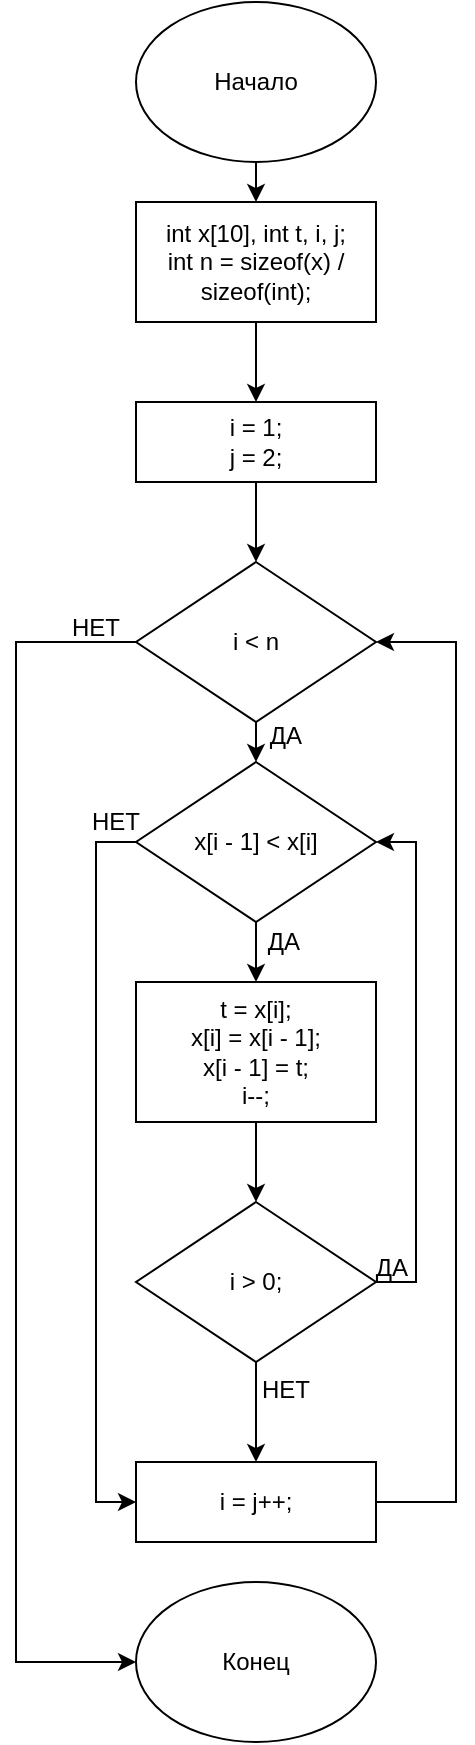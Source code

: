 <mxfile version="14.0.1" type="github">
  <diagram id="S476V2MaYOEgtNQLf-0Z" name="Page-1">
    <mxGraphModel dx="782" dy="469" grid="1" gridSize="10" guides="1" tooltips="1" connect="1" arrows="1" fold="1" page="1" pageScale="1" pageWidth="827" pageHeight="1169" math="0" shadow="0">
      <root>
        <mxCell id="0" />
        <mxCell id="1" parent="0" />
        <mxCell id="8IKuqq0BKS_zw-oYmEkh-10" style="edgeStyle=orthogonalEdgeStyle;rounded=0;orthogonalLoop=1;jettySize=auto;html=1;exitX=0.5;exitY=1;exitDx=0;exitDy=0;entryX=0.5;entryY=0;entryDx=0;entryDy=0;" edge="1" parent="1" source="8IKuqq0BKS_zw-oYmEkh-1" target="8IKuqq0BKS_zw-oYmEkh-2">
          <mxGeometry relative="1" as="geometry" />
        </mxCell>
        <mxCell id="8IKuqq0BKS_zw-oYmEkh-1" value="" style="ellipse;whiteSpace=wrap;html=1;" vertex="1" parent="1">
          <mxGeometry x="240" y="40" width="120" height="80" as="geometry" />
        </mxCell>
        <mxCell id="8IKuqq0BKS_zw-oYmEkh-11" style="edgeStyle=orthogonalEdgeStyle;rounded=0;orthogonalLoop=1;jettySize=auto;html=1;exitX=0.5;exitY=1;exitDx=0;exitDy=0;entryX=0.5;entryY=0;entryDx=0;entryDy=0;" edge="1" parent="1" source="8IKuqq0BKS_zw-oYmEkh-2" target="8IKuqq0BKS_zw-oYmEkh-3">
          <mxGeometry relative="1" as="geometry" />
        </mxCell>
        <mxCell id="8IKuqq0BKS_zw-oYmEkh-2" value="" style="rounded=0;whiteSpace=wrap;html=1;" vertex="1" parent="1">
          <mxGeometry x="240" y="140" width="120" height="60" as="geometry" />
        </mxCell>
        <mxCell id="8IKuqq0BKS_zw-oYmEkh-12" style="edgeStyle=orthogonalEdgeStyle;rounded=0;orthogonalLoop=1;jettySize=auto;html=1;exitX=0.5;exitY=1;exitDx=0;exitDy=0;entryX=0.5;entryY=0;entryDx=0;entryDy=0;" edge="1" parent="1" source="8IKuqq0BKS_zw-oYmEkh-3" target="8IKuqq0BKS_zw-oYmEkh-4">
          <mxGeometry relative="1" as="geometry" />
        </mxCell>
        <mxCell id="8IKuqq0BKS_zw-oYmEkh-3" value="" style="rounded=0;whiteSpace=wrap;html=1;" vertex="1" parent="1">
          <mxGeometry x="240" y="240" width="120" height="40" as="geometry" />
        </mxCell>
        <mxCell id="8IKuqq0BKS_zw-oYmEkh-14" style="edgeStyle=orthogonalEdgeStyle;rounded=0;orthogonalLoop=1;jettySize=auto;html=1;exitX=0;exitY=0.5;exitDx=0;exitDy=0;entryX=0;entryY=0.5;entryDx=0;entryDy=0;" edge="1" parent="1" source="8IKuqq0BKS_zw-oYmEkh-4" target="8IKuqq0BKS_zw-oYmEkh-9">
          <mxGeometry relative="1" as="geometry">
            <Array as="points">
              <mxPoint x="180" y="360" />
              <mxPoint x="180" y="870" />
            </Array>
          </mxGeometry>
        </mxCell>
        <mxCell id="8IKuqq0BKS_zw-oYmEkh-19" style="edgeStyle=orthogonalEdgeStyle;rounded=0;orthogonalLoop=1;jettySize=auto;html=1;exitX=0.5;exitY=1;exitDx=0;exitDy=0;entryX=0.5;entryY=0;entryDx=0;entryDy=0;" edge="1" parent="1" source="8IKuqq0BKS_zw-oYmEkh-4" target="8IKuqq0BKS_zw-oYmEkh-18">
          <mxGeometry relative="1" as="geometry" />
        </mxCell>
        <mxCell id="8IKuqq0BKS_zw-oYmEkh-4" value="" style="rhombus;whiteSpace=wrap;html=1;" vertex="1" parent="1">
          <mxGeometry x="240" y="320" width="120" height="80" as="geometry" />
        </mxCell>
        <mxCell id="8IKuqq0BKS_zw-oYmEkh-15" style="edgeStyle=orthogonalEdgeStyle;rounded=0;orthogonalLoop=1;jettySize=auto;html=1;exitX=0.5;exitY=1;exitDx=0;exitDy=0;entryX=0.5;entryY=0;entryDx=0;entryDy=0;" edge="1" parent="1" source="8IKuqq0BKS_zw-oYmEkh-5" target="8IKuqq0BKS_zw-oYmEkh-7">
          <mxGeometry relative="1" as="geometry" />
        </mxCell>
        <mxCell id="8IKuqq0BKS_zw-oYmEkh-5" value="" style="rounded=0;whiteSpace=wrap;html=1;" vertex="1" parent="1">
          <mxGeometry x="240" y="530" width="120" height="70" as="geometry" />
        </mxCell>
        <mxCell id="8IKuqq0BKS_zw-oYmEkh-6" style="edgeStyle=orthogonalEdgeStyle;rounded=0;orthogonalLoop=1;jettySize=auto;html=1;exitX=0.5;exitY=1;exitDx=0;exitDy=0;" edge="1" parent="1" source="8IKuqq0BKS_zw-oYmEkh-5" target="8IKuqq0BKS_zw-oYmEkh-5">
          <mxGeometry relative="1" as="geometry" />
        </mxCell>
        <mxCell id="8IKuqq0BKS_zw-oYmEkh-23" style="edgeStyle=orthogonalEdgeStyle;rounded=0;orthogonalLoop=1;jettySize=auto;html=1;exitX=0.5;exitY=1;exitDx=0;exitDy=0;entryX=0.5;entryY=0;entryDx=0;entryDy=0;" edge="1" parent="1" source="8IKuqq0BKS_zw-oYmEkh-7" target="8IKuqq0BKS_zw-oYmEkh-8">
          <mxGeometry relative="1" as="geometry" />
        </mxCell>
        <mxCell id="8IKuqq0BKS_zw-oYmEkh-24" style="edgeStyle=orthogonalEdgeStyle;rounded=0;orthogonalLoop=1;jettySize=auto;html=1;exitX=1;exitY=0.5;exitDx=0;exitDy=0;entryX=1;entryY=0.5;entryDx=0;entryDy=0;" edge="1" parent="1" source="8IKuqq0BKS_zw-oYmEkh-7" target="8IKuqq0BKS_zw-oYmEkh-18">
          <mxGeometry relative="1" as="geometry" />
        </mxCell>
        <mxCell id="8IKuqq0BKS_zw-oYmEkh-7" value="" style="rhombus;whiteSpace=wrap;html=1;" vertex="1" parent="1">
          <mxGeometry x="240" y="640" width="120" height="80" as="geometry" />
        </mxCell>
        <mxCell id="8IKuqq0BKS_zw-oYmEkh-22" style="edgeStyle=orthogonalEdgeStyle;rounded=0;orthogonalLoop=1;jettySize=auto;html=1;exitX=1;exitY=0.5;exitDx=0;exitDy=0;entryX=1;entryY=0.5;entryDx=0;entryDy=0;" edge="1" parent="1" source="8IKuqq0BKS_zw-oYmEkh-8" target="8IKuqq0BKS_zw-oYmEkh-4">
          <mxGeometry relative="1" as="geometry">
            <Array as="points">
              <mxPoint x="400" y="790" />
              <mxPoint x="400" y="360" />
            </Array>
          </mxGeometry>
        </mxCell>
        <mxCell id="8IKuqq0BKS_zw-oYmEkh-8" value="" style="rounded=0;whiteSpace=wrap;html=1;" vertex="1" parent="1">
          <mxGeometry x="240" y="770" width="120" height="40" as="geometry" />
        </mxCell>
        <mxCell id="8IKuqq0BKS_zw-oYmEkh-9" value="" style="ellipse;whiteSpace=wrap;html=1;" vertex="1" parent="1">
          <mxGeometry x="240" y="830" width="120" height="80" as="geometry" />
        </mxCell>
        <mxCell id="8IKuqq0BKS_zw-oYmEkh-20" style="edgeStyle=orthogonalEdgeStyle;rounded=0;orthogonalLoop=1;jettySize=auto;html=1;exitX=0.5;exitY=1;exitDx=0;exitDy=0;entryX=0.5;entryY=0;entryDx=0;entryDy=0;" edge="1" parent="1" source="8IKuqq0BKS_zw-oYmEkh-18" target="8IKuqq0BKS_zw-oYmEkh-5">
          <mxGeometry relative="1" as="geometry" />
        </mxCell>
        <mxCell id="8IKuqq0BKS_zw-oYmEkh-21" style="edgeStyle=orthogonalEdgeStyle;rounded=0;orthogonalLoop=1;jettySize=auto;html=1;exitX=0;exitY=0.5;exitDx=0;exitDy=0;entryX=0;entryY=0.5;entryDx=0;entryDy=0;" edge="1" parent="1" source="8IKuqq0BKS_zw-oYmEkh-18" target="8IKuqq0BKS_zw-oYmEkh-8">
          <mxGeometry relative="1" as="geometry" />
        </mxCell>
        <mxCell id="8IKuqq0BKS_zw-oYmEkh-18" value="" style="rhombus;whiteSpace=wrap;html=1;" vertex="1" parent="1">
          <mxGeometry x="240" y="420" width="120" height="80" as="geometry" />
        </mxCell>
        <mxCell id="8IKuqq0BKS_zw-oYmEkh-25" value="Начало" style="text;html=1;strokeColor=none;fillColor=none;align=center;verticalAlign=middle;whiteSpace=wrap;rounded=0;" vertex="1" parent="1">
          <mxGeometry x="250" y="70" width="100" height="20" as="geometry" />
        </mxCell>
        <mxCell id="8IKuqq0BKS_zw-oYmEkh-26" value="int x[10], int t, i, j;&lt;br&gt;int n = sizeof(x) / sizeof(int);" style="text;html=1;strokeColor=none;fillColor=none;align=center;verticalAlign=middle;whiteSpace=wrap;rounded=0;" vertex="1" parent="1">
          <mxGeometry x="240" y="140" width="120" height="60" as="geometry" />
        </mxCell>
        <mxCell id="8IKuqq0BKS_zw-oYmEkh-27" value="&lt;div&gt;i = 1;&lt;/div&gt;&lt;div&gt;&lt;span&gt;	&lt;/span&gt;j = 2;&lt;/div&gt;" style="text;html=1;strokeColor=none;fillColor=none;align=center;verticalAlign=middle;whiteSpace=wrap;rounded=0;" vertex="1" parent="1">
          <mxGeometry x="240" y="240" width="120" height="40" as="geometry" />
        </mxCell>
        <mxCell id="8IKuqq0BKS_zw-oYmEkh-28" value="i &amp;lt; n" style="text;html=1;strokeColor=none;fillColor=none;align=center;verticalAlign=middle;whiteSpace=wrap;rounded=0;" vertex="1" parent="1">
          <mxGeometry x="260" y="350" width="80" height="20" as="geometry" />
        </mxCell>
        <mxCell id="8IKuqq0BKS_zw-oYmEkh-29" value="x[i - 1] &amp;lt; x[i]" style="text;html=1;strokeColor=none;fillColor=none;align=center;verticalAlign=middle;whiteSpace=wrap;rounded=0;" vertex="1" parent="1">
          <mxGeometry x="260" y="450" width="80" height="20" as="geometry" />
        </mxCell>
        <mxCell id="8IKuqq0BKS_zw-oYmEkh-30" value="&lt;div&gt;t = x[i];&lt;/div&gt;&lt;div&gt;&lt;span&gt;			&lt;/span&gt;x[i] = x[i - 1];&lt;/div&gt;&lt;div&gt;&lt;span&gt;			&lt;/span&gt;x[i - 1] = t;&lt;/div&gt;&lt;div&gt;&lt;span&gt;			&lt;/span&gt;i--;&lt;/div&gt;" style="text;html=1;strokeColor=none;fillColor=none;align=center;verticalAlign=middle;whiteSpace=wrap;rounded=0;" vertex="1" parent="1">
          <mxGeometry x="240" y="530" width="120" height="70" as="geometry" />
        </mxCell>
        <mxCell id="8IKuqq0BKS_zw-oYmEkh-31" value="i &amp;gt; 0;" style="text;html=1;strokeColor=none;fillColor=none;align=center;verticalAlign=middle;whiteSpace=wrap;rounded=0;" vertex="1" parent="1">
          <mxGeometry x="260" y="670" width="80" height="20" as="geometry" />
        </mxCell>
        <mxCell id="8IKuqq0BKS_zw-oYmEkh-32" value="i = j++;" style="text;html=1;strokeColor=none;fillColor=none;align=center;verticalAlign=middle;whiteSpace=wrap;rounded=0;" vertex="1" parent="1">
          <mxGeometry x="240" y="770" width="120" height="40" as="geometry" />
        </mxCell>
        <mxCell id="8IKuqq0BKS_zw-oYmEkh-33" value="Конец" style="text;html=1;strokeColor=none;fillColor=none;align=center;verticalAlign=middle;whiteSpace=wrap;rounded=0;" vertex="1" parent="1">
          <mxGeometry x="250" y="860" width="100" height="20" as="geometry" />
        </mxCell>
        <mxCell id="8IKuqq0BKS_zw-oYmEkh-34" value="НЕТ" style="text;html=1;strokeColor=none;fillColor=none;align=center;verticalAlign=middle;whiteSpace=wrap;rounded=0;" vertex="1" parent="1">
          <mxGeometry x="200" y="343" width="40" height="20" as="geometry" />
        </mxCell>
        <mxCell id="8IKuqq0BKS_zw-oYmEkh-35" value="ДА" style="text;html=1;strokeColor=none;fillColor=none;align=center;verticalAlign=middle;whiteSpace=wrap;rounded=0;" vertex="1" parent="1">
          <mxGeometry x="295" y="397" width="40" height="20" as="geometry" />
        </mxCell>
        <mxCell id="8IKuqq0BKS_zw-oYmEkh-36" value="НЕТ" style="text;html=1;strokeColor=none;fillColor=none;align=center;verticalAlign=middle;whiteSpace=wrap;rounded=0;" vertex="1" parent="1">
          <mxGeometry x="210" y="440" width="40" height="20" as="geometry" />
        </mxCell>
        <mxCell id="8IKuqq0BKS_zw-oYmEkh-37" value="ДА" style="text;html=1;strokeColor=none;fillColor=none;align=center;verticalAlign=middle;whiteSpace=wrap;rounded=0;" vertex="1" parent="1">
          <mxGeometry x="294" y="500" width="40" height="20" as="geometry" />
        </mxCell>
        <mxCell id="8IKuqq0BKS_zw-oYmEkh-39" value="ДА" style="text;html=1;strokeColor=none;fillColor=none;align=center;verticalAlign=middle;whiteSpace=wrap;rounded=0;" vertex="1" parent="1">
          <mxGeometry x="348" y="663" width="40" height="20" as="geometry" />
        </mxCell>
        <mxCell id="8IKuqq0BKS_zw-oYmEkh-41" value="НЕТ" style="text;html=1;strokeColor=none;fillColor=none;align=center;verticalAlign=middle;whiteSpace=wrap;rounded=0;" vertex="1" parent="1">
          <mxGeometry x="295" y="724" width="40" height="20" as="geometry" />
        </mxCell>
      </root>
    </mxGraphModel>
  </diagram>
</mxfile>
